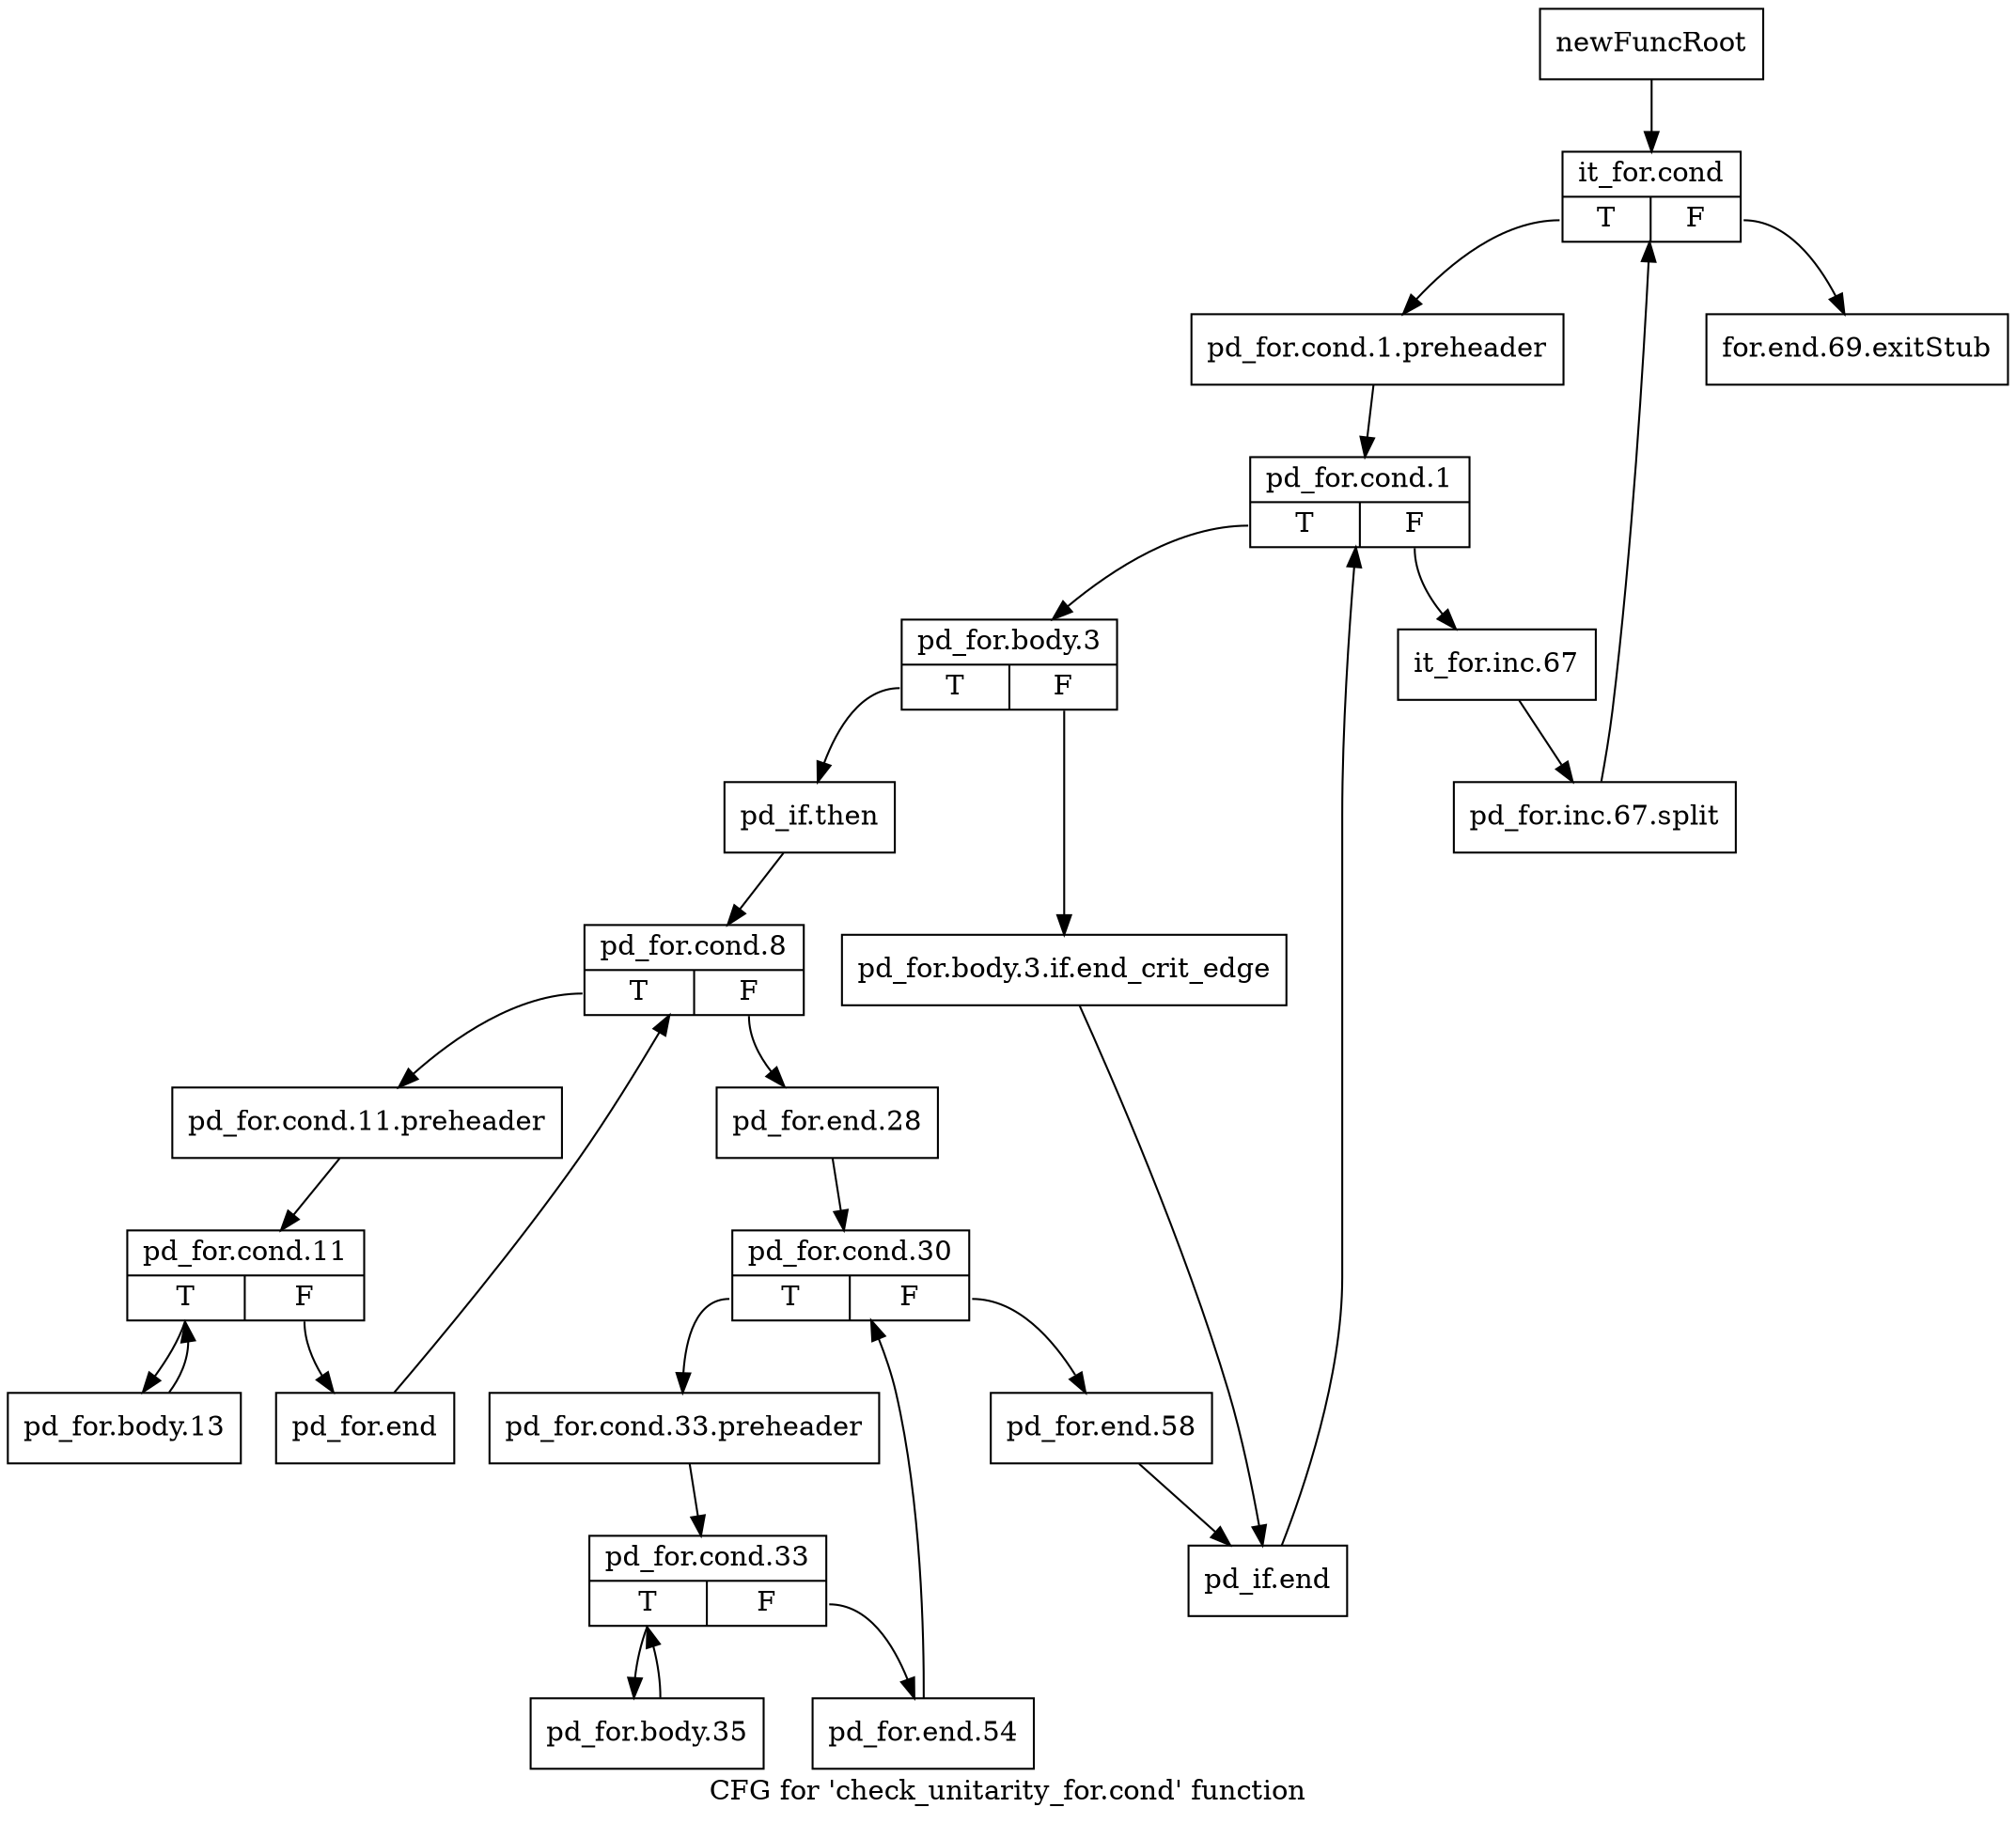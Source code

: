 digraph "CFG for 'check_unitarity_for.cond' function" {
	label="CFG for 'check_unitarity_for.cond' function";

	Node0x1898c60 [shape=record,label="{newFuncRoot}"];
	Node0x1898c60 -> Node0x1898d00;
	Node0x1898cb0 [shape=record,label="{for.end.69.exitStub}"];
	Node0x1898d00 [shape=record,label="{it_for.cond|{<s0>T|<s1>F}}"];
	Node0x1898d00:s0 -> Node0x1898d50;
	Node0x1898d00:s1 -> Node0x1898cb0;
	Node0x1898d50 [shape=record,label="{pd_for.cond.1.preheader}"];
	Node0x1898d50 -> Node0x1898da0;
	Node0x1898da0 [shape=record,label="{pd_for.cond.1|{<s0>T|<s1>F}}"];
	Node0x1898da0:s0 -> Node0x1898e40;
	Node0x1898da0:s1 -> Node0x1898df0;
	Node0x1898df0 [shape=record,label="{it_for.inc.67}"];
	Node0x1898df0 -> Node0x1c1dbb0;
	Node0x1c1dbb0 [shape=record,label="{pd_for.inc.67.split}"];
	Node0x1c1dbb0 -> Node0x1898d00;
	Node0x1898e40 [shape=record,label="{pd_for.body.3|{<s0>T|<s1>F}}"];
	Node0x1898e40:s0 -> Node0x1898ee0;
	Node0x1898e40:s1 -> Node0x1898e90;
	Node0x1898e90 [shape=record,label="{pd_for.body.3.if.end_crit_edge}"];
	Node0x1898e90 -> Node0x1899070;
	Node0x1898ee0 [shape=record,label="{pd_if.then}"];
	Node0x1898ee0 -> Node0x1898f30;
	Node0x1898f30 [shape=record,label="{pd_for.cond.8|{<s0>T|<s1>F}}"];
	Node0x1898f30:s0 -> Node0x1899200;
	Node0x1898f30:s1 -> Node0x1898f80;
	Node0x1898f80 [shape=record,label="{pd_for.end.28}"];
	Node0x1898f80 -> Node0x1898fd0;
	Node0x1898fd0 [shape=record,label="{pd_for.cond.30|{<s0>T|<s1>F}}"];
	Node0x1898fd0:s0 -> Node0x18990c0;
	Node0x1898fd0:s1 -> Node0x1899020;
	Node0x1899020 [shape=record,label="{pd_for.end.58}"];
	Node0x1899020 -> Node0x1899070;
	Node0x1899070 [shape=record,label="{pd_if.end}"];
	Node0x1899070 -> Node0x1898da0;
	Node0x18990c0 [shape=record,label="{pd_for.cond.33.preheader}"];
	Node0x18990c0 -> Node0x1899110;
	Node0x1899110 [shape=record,label="{pd_for.cond.33|{<s0>T|<s1>F}}"];
	Node0x1899110:s0 -> Node0x18991b0;
	Node0x1899110:s1 -> Node0x1899160;
	Node0x1899160 [shape=record,label="{pd_for.end.54}"];
	Node0x1899160 -> Node0x1898fd0;
	Node0x18991b0 [shape=record,label="{pd_for.body.35}"];
	Node0x18991b0 -> Node0x1899110;
	Node0x1899200 [shape=record,label="{pd_for.cond.11.preheader}"];
	Node0x1899200 -> Node0x1899250;
	Node0x1899250 [shape=record,label="{pd_for.cond.11|{<s0>T|<s1>F}}"];
	Node0x1899250:s0 -> Node0x18992f0;
	Node0x1899250:s1 -> Node0x18992a0;
	Node0x18992a0 [shape=record,label="{pd_for.end}"];
	Node0x18992a0 -> Node0x1898f30;
	Node0x18992f0 [shape=record,label="{pd_for.body.13}"];
	Node0x18992f0 -> Node0x1899250;
}
